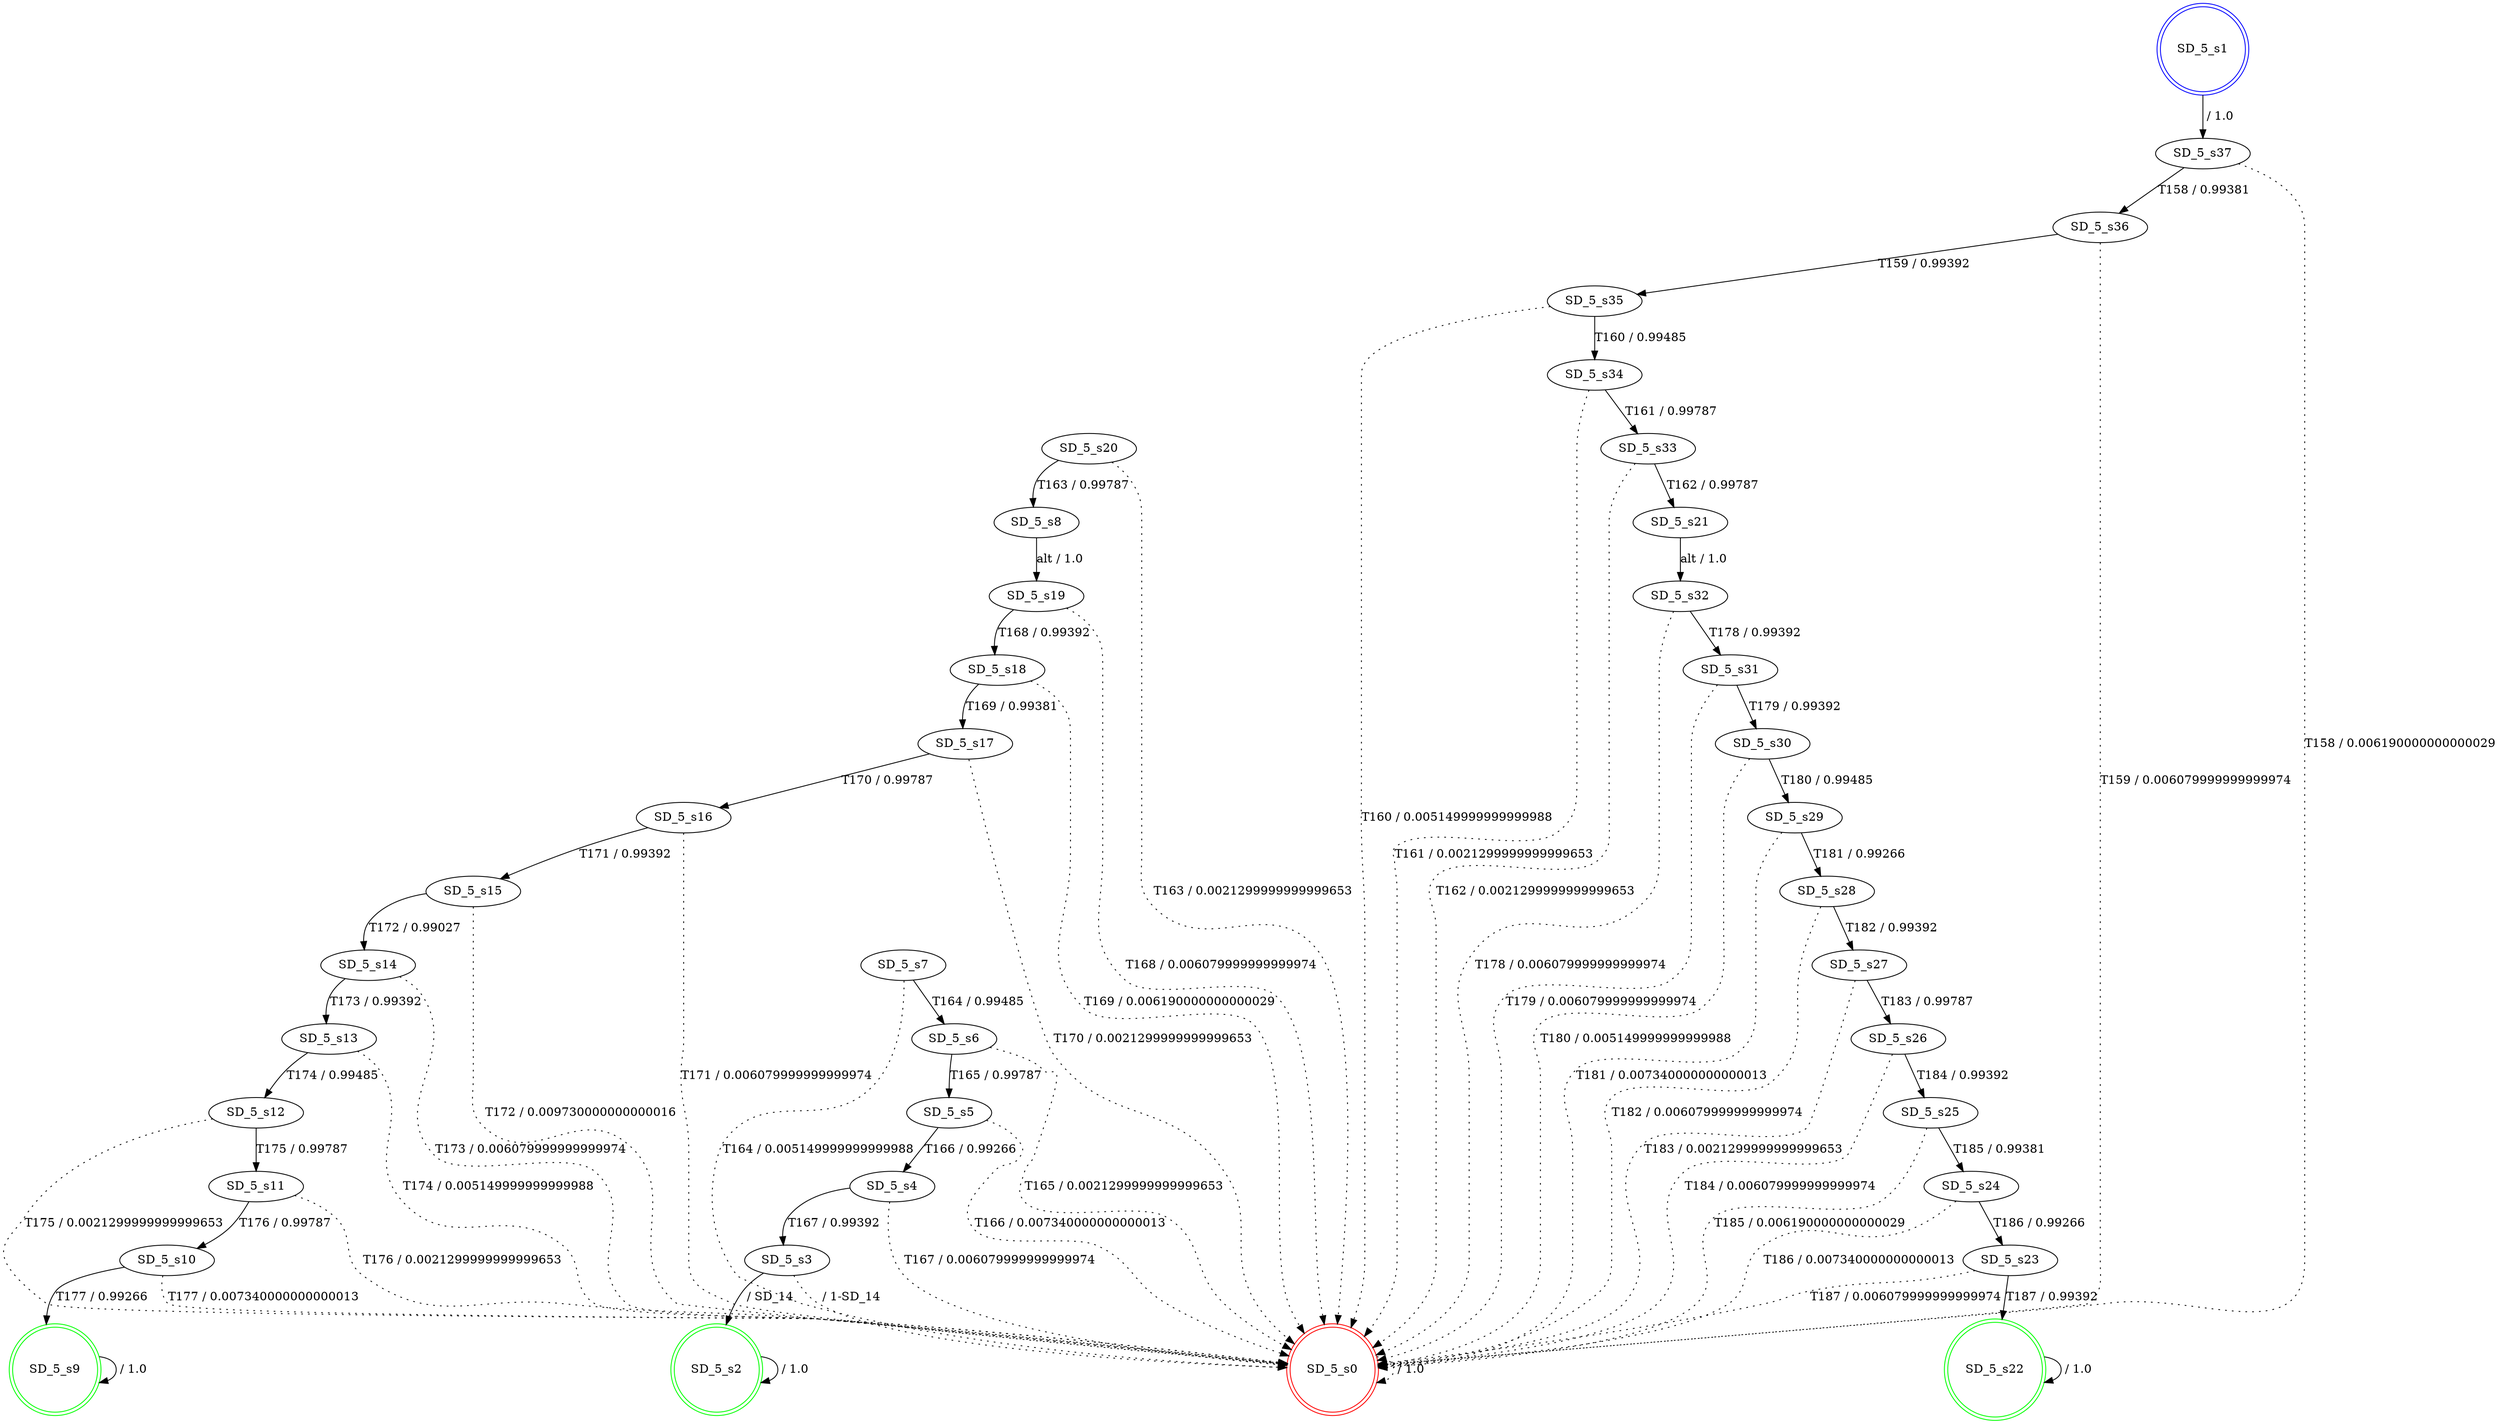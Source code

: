 digraph graphname {
SD_5_s0 [label="SD_5_s0",color=red,shape=doublecircle ];
SD_5_s1 [label="SD_5_s1",color=blue,shape=doublecircle ];
SD_5_s2 [label="SD_5_s2",color=green,shape=doublecircle ];
SD_5_s3 [label="SD_5_s3" ];
SD_5_s4 [label="SD_5_s4" ];
SD_5_s5 [label="SD_5_s5" ];
SD_5_s6 [label="SD_5_s6" ];
SD_5_s7 [label="SD_5_s7" ];
SD_5_s8 [label="SD_5_s8" ];
SD_5_s9 [label="SD_5_s9",color=green,shape=doublecircle ];
SD_5_s10 [label="SD_5_s10" ];
SD_5_s11 [label="SD_5_s11" ];
SD_5_s12 [label="SD_5_s12" ];
SD_5_s13 [label="SD_5_s13" ];
SD_5_s14 [label="SD_5_s14" ];
SD_5_s15 [label="SD_5_s15" ];
SD_5_s16 [label="SD_5_s16" ];
SD_5_s17 [label="SD_5_s17" ];
SD_5_s18 [label="SD_5_s18" ];
SD_5_s19 [label="SD_5_s19" ];
SD_5_s20 [label="SD_5_s20" ];
SD_5_s21 [label="SD_5_s21" ];
SD_5_s22 [label="SD_5_s22",color=green,shape=doublecircle ];
SD_5_s23 [label="SD_5_s23" ];
SD_5_s24 [label="SD_5_s24" ];
SD_5_s25 [label="SD_5_s25" ];
SD_5_s26 [label="SD_5_s26" ];
SD_5_s27 [label="SD_5_s27" ];
SD_5_s28 [label="SD_5_s28" ];
SD_5_s29 [label="SD_5_s29" ];
SD_5_s30 [label="SD_5_s30" ];
SD_5_s31 [label="SD_5_s31" ];
SD_5_s32 [label="SD_5_s32" ];
SD_5_s33 [label="SD_5_s33" ];
SD_5_s34 [label="SD_5_s34" ];
SD_5_s35 [label="SD_5_s35" ];
SD_5_s36 [label="SD_5_s36" ];
SD_5_s37 [label="SD_5_s37" ];
SD_5_s0 -> SD_5_s0 [label=" / 1.0", style=dotted];
SD_5_s1 -> SD_5_s37 [label=" / 1.0"];
SD_5_s2 -> SD_5_s2 [label=" / 1.0"];
SD_5_s3 -> SD_5_s2 [label=" / SD_14"];
SD_5_s3 -> SD_5_s0 [label=" / 1-SD_14", style=dotted];
SD_5_s4 -> SD_5_s3 [label="T167 / 0.99392"];
SD_5_s4 -> SD_5_s0 [label="T167 / 0.006079999999999974", style=dotted];
SD_5_s5 -> SD_5_s4 [label="T166 / 0.99266"];
SD_5_s5 -> SD_5_s0 [label="T166 / 0.007340000000000013", style=dotted];
SD_5_s6 -> SD_5_s5 [label="T165 / 0.99787"];
SD_5_s6 -> SD_5_s0 [label="T165 / 0.0021299999999999653", style=dotted];
SD_5_s7 -> SD_5_s6 [label="T164 / 0.99485"];
SD_5_s7 -> SD_5_s0 [label="T164 / 0.005149999999999988", style=dotted];
SD_5_s8 -> SD_5_s19 [label="alt / 1.0"];
SD_5_s9 -> SD_5_s9 [label=" / 1.0"];
SD_5_s10 -> SD_5_s9 [label="T177 / 0.99266"];
SD_5_s10 -> SD_5_s0 [label="T177 / 0.007340000000000013", style=dotted];
SD_5_s11 -> SD_5_s10 [label="T176 / 0.99787"];
SD_5_s11 -> SD_5_s0 [label="T176 / 0.0021299999999999653", style=dotted];
SD_5_s12 -> SD_5_s11 [label="T175 / 0.99787"];
SD_5_s12 -> SD_5_s0 [label="T175 / 0.0021299999999999653", style=dotted];
SD_5_s13 -> SD_5_s12 [label="T174 / 0.99485"];
SD_5_s13 -> SD_5_s0 [label="T174 / 0.005149999999999988", style=dotted];
SD_5_s14 -> SD_5_s13 [label="T173 / 0.99392"];
SD_5_s14 -> SD_5_s0 [label="T173 / 0.006079999999999974", style=dotted];
SD_5_s15 -> SD_5_s14 [label="T172 / 0.99027"];
SD_5_s15 -> SD_5_s0 [label="T172 / 0.009730000000000016", style=dotted];
SD_5_s16 -> SD_5_s15 [label="T171 / 0.99392"];
SD_5_s16 -> SD_5_s0 [label="T171 / 0.006079999999999974", style=dotted];
SD_5_s17 -> SD_5_s16 [label="T170 / 0.99787"];
SD_5_s17 -> SD_5_s0 [label="T170 / 0.0021299999999999653", style=dotted];
SD_5_s18 -> SD_5_s17 [label="T169 / 0.99381"];
SD_5_s18 -> SD_5_s0 [label="T169 / 0.006190000000000029", style=dotted];
SD_5_s19 -> SD_5_s18 [label="T168 / 0.99392"];
SD_5_s19 -> SD_5_s0 [label="T168 / 0.006079999999999974", style=dotted];
SD_5_s20 -> SD_5_s8 [label="T163 / 0.99787"];
SD_5_s20 -> SD_5_s0 [label="T163 / 0.0021299999999999653", style=dotted];
SD_5_s21 -> SD_5_s32 [label="alt / 1.0"];
SD_5_s22 -> SD_5_s22 [label=" / 1.0"];
SD_5_s23 -> SD_5_s22 [label="T187 / 0.99392"];
SD_5_s23 -> SD_5_s0 [label="T187 / 0.006079999999999974", style=dotted];
SD_5_s24 -> SD_5_s23 [label="T186 / 0.99266"];
SD_5_s24 -> SD_5_s0 [label="T186 / 0.007340000000000013", style=dotted];
SD_5_s25 -> SD_5_s24 [label="T185 / 0.99381"];
SD_5_s25 -> SD_5_s0 [label="T185 / 0.006190000000000029", style=dotted];
SD_5_s26 -> SD_5_s25 [label="T184 / 0.99392"];
SD_5_s26 -> SD_5_s0 [label="T184 / 0.006079999999999974", style=dotted];
SD_5_s27 -> SD_5_s26 [label="T183 / 0.99787"];
SD_5_s27 -> SD_5_s0 [label="T183 / 0.0021299999999999653", style=dotted];
SD_5_s28 -> SD_5_s27 [label="T182 / 0.99392"];
SD_5_s28 -> SD_5_s0 [label="T182 / 0.006079999999999974", style=dotted];
SD_5_s29 -> SD_5_s28 [label="T181 / 0.99266"];
SD_5_s29 -> SD_5_s0 [label="T181 / 0.007340000000000013", style=dotted];
SD_5_s30 -> SD_5_s29 [label="T180 / 0.99485"];
SD_5_s30 -> SD_5_s0 [label="T180 / 0.005149999999999988", style=dotted];
SD_5_s31 -> SD_5_s30 [label="T179 / 0.99392"];
SD_5_s31 -> SD_5_s0 [label="T179 / 0.006079999999999974", style=dotted];
SD_5_s32 -> SD_5_s31 [label="T178 / 0.99392"];
SD_5_s32 -> SD_5_s0 [label="T178 / 0.006079999999999974", style=dotted];
SD_5_s33 -> SD_5_s21 [label="T162 / 0.99787"];
SD_5_s33 -> SD_5_s0 [label="T162 / 0.0021299999999999653", style=dotted];
SD_5_s34 -> SD_5_s33 [label="T161 / 0.99787"];
SD_5_s34 -> SD_5_s0 [label="T161 / 0.0021299999999999653", style=dotted];
SD_5_s35 -> SD_5_s34 [label="T160 / 0.99485"];
SD_5_s35 -> SD_5_s0 [label="T160 / 0.005149999999999988", style=dotted];
SD_5_s36 -> SD_5_s35 [label="T159 / 0.99392"];
SD_5_s36 -> SD_5_s0 [label="T159 / 0.006079999999999974", style=dotted];
SD_5_s37 -> SD_5_s36 [label="T158 / 0.99381"];
SD_5_s37 -> SD_5_s0 [label="T158 / 0.006190000000000029", style=dotted];
}